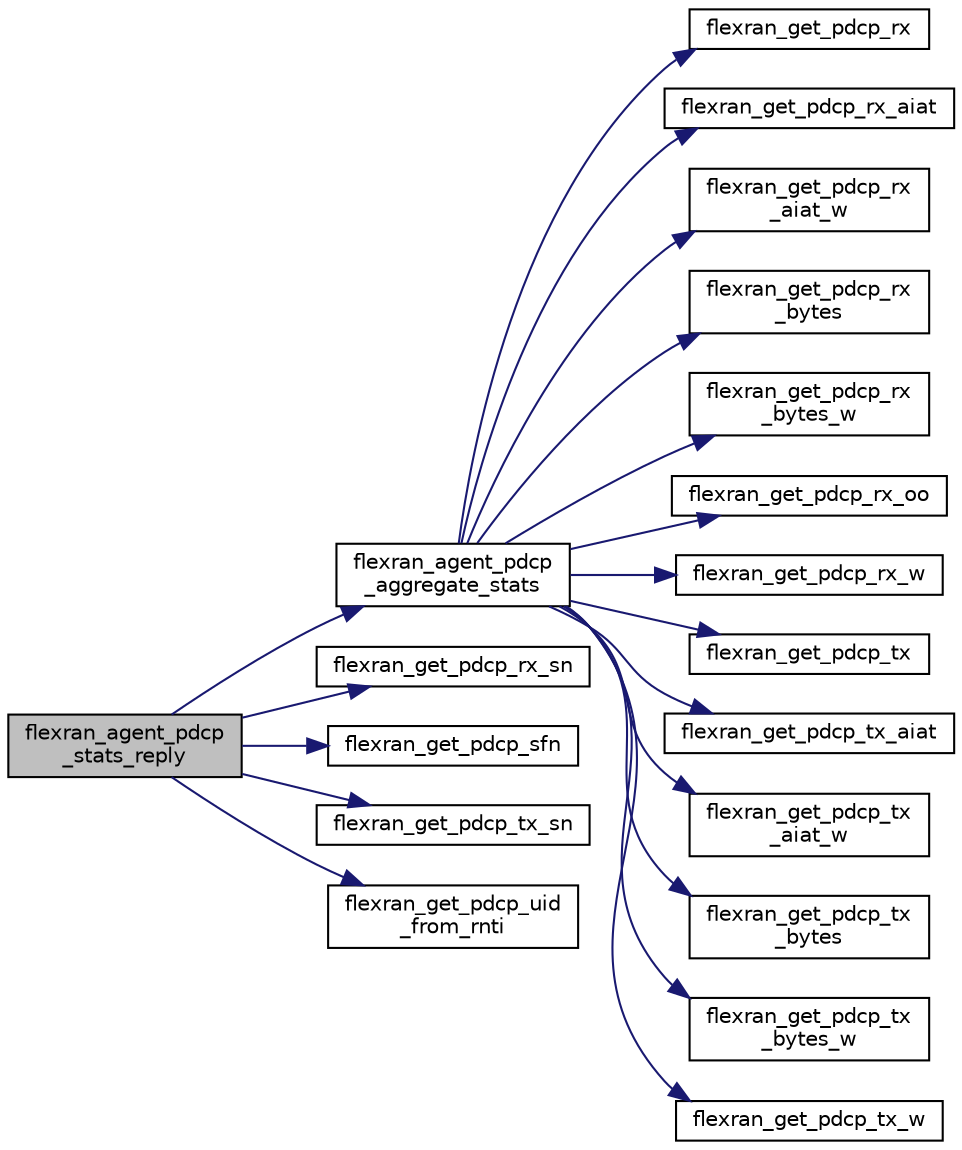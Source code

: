 digraph "flexran_agent_pdcp_stats_reply"
{
 // LATEX_PDF_SIZE
  edge [fontname="Helvetica",fontsize="10",labelfontname="Helvetica",labelfontsize="10"];
  node [fontname="Helvetica",fontsize="10",shape=record];
  rankdir="LR";
  Node1 [label="flexran_agent_pdcp\l_stats_reply",height=0.2,width=0.4,color="black", fillcolor="grey75", style="filled", fontcolor="black",tooltip=" "];
  Node1 -> Node2 [color="midnightblue",fontsize="10",style="solid",fontname="Helvetica"];
  Node2 [label="flexran_agent_pdcp\l_aggregate_stats",height=0.2,width=0.4,color="black", fillcolor="white", style="filled",URL="$flexran__agent__pdcp_8c.html#a7f661eb1bd3b59d3dce195f6439f7298",tooltip=" "];
  Node2 -> Node3 [color="midnightblue",fontsize="10",style="solid",fontname="Helvetica"];
  Node3 [label="flexran_get_pdcp_rx",height=0.2,width=0.4,color="black", fillcolor="white", style="filled",URL="$flexran__agent__ran__api_8c.html#a7d30674d178eb238b16aa3d6af3b6bdd",tooltip=" "];
  Node2 -> Node4 [color="midnightblue",fontsize="10",style="solid",fontname="Helvetica"];
  Node4 [label="flexran_get_pdcp_rx_aiat",height=0.2,width=0.4,color="black", fillcolor="white", style="filled",URL="$flexran__agent__ran__api_8c.html#a9375cbaa63df443c3b5301c204650f83",tooltip=" "];
  Node2 -> Node5 [color="midnightblue",fontsize="10",style="solid",fontname="Helvetica"];
  Node5 [label="flexran_get_pdcp_rx\l_aiat_w",height=0.2,width=0.4,color="black", fillcolor="white", style="filled",URL="$flexran__agent__ran__api_8c.html#adc1e73bdf497b5af17ae83a9a33c9bb9",tooltip=" "];
  Node2 -> Node6 [color="midnightblue",fontsize="10",style="solid",fontname="Helvetica"];
  Node6 [label="flexran_get_pdcp_rx\l_bytes",height=0.2,width=0.4,color="black", fillcolor="white", style="filled",URL="$flexran__agent__ran__api_8c.html#a247f8a9608b8419521ab9d4ad0712efb",tooltip=" "];
  Node2 -> Node7 [color="midnightblue",fontsize="10",style="solid",fontname="Helvetica"];
  Node7 [label="flexran_get_pdcp_rx\l_bytes_w",height=0.2,width=0.4,color="black", fillcolor="white", style="filled",URL="$flexran__agent__ran__api_8c.html#aef53de9e793a085e97832897e3b50a11",tooltip=" "];
  Node2 -> Node8 [color="midnightblue",fontsize="10",style="solid",fontname="Helvetica"];
  Node8 [label="flexran_get_pdcp_rx_oo",height=0.2,width=0.4,color="black", fillcolor="white", style="filled",URL="$flexran__agent__ran__api_8c.html#a69bfd029ba30fb75d2b873609e292a8e",tooltip=" "];
  Node2 -> Node9 [color="midnightblue",fontsize="10",style="solid",fontname="Helvetica"];
  Node9 [label="flexran_get_pdcp_rx_w",height=0.2,width=0.4,color="black", fillcolor="white", style="filled",URL="$flexran__agent__ran__api_8c.html#ae52a18e26206a5977f6cdd604a0a909d",tooltip=" "];
  Node2 -> Node10 [color="midnightblue",fontsize="10",style="solid",fontname="Helvetica"];
  Node10 [label="flexran_get_pdcp_tx",height=0.2,width=0.4,color="black", fillcolor="white", style="filled",URL="$flexran__agent__ran__api_8c.html#ac6c158a9f2aa6ed559d7310cc9fa2f4f",tooltip=" "];
  Node2 -> Node11 [color="midnightblue",fontsize="10",style="solid",fontname="Helvetica"];
  Node11 [label="flexran_get_pdcp_tx_aiat",height=0.2,width=0.4,color="black", fillcolor="white", style="filled",URL="$flexran__agent__ran__api_8c.html#adfc75e5851a86b737e59f975bdc23626",tooltip=" "];
  Node2 -> Node12 [color="midnightblue",fontsize="10",style="solid",fontname="Helvetica"];
  Node12 [label="flexran_get_pdcp_tx\l_aiat_w",height=0.2,width=0.4,color="black", fillcolor="white", style="filled",URL="$flexran__agent__ran__api_8c.html#af9ab7d5ea14b7dd3c844d105c08afd6b",tooltip=" "];
  Node2 -> Node13 [color="midnightblue",fontsize="10",style="solid",fontname="Helvetica"];
  Node13 [label="flexran_get_pdcp_tx\l_bytes",height=0.2,width=0.4,color="black", fillcolor="white", style="filled",URL="$flexran__agent__ran__api_8c.html#a12002cc3a0374e26b2a4ddf6ba3cbe91",tooltip=" "];
  Node2 -> Node14 [color="midnightblue",fontsize="10",style="solid",fontname="Helvetica"];
  Node14 [label="flexran_get_pdcp_tx\l_bytes_w",height=0.2,width=0.4,color="black", fillcolor="white", style="filled",URL="$flexran__agent__ran__api_8c.html#a0a5f89091774ffa0852ef6da6932a470",tooltip=" "];
  Node2 -> Node15 [color="midnightblue",fontsize="10",style="solid",fontname="Helvetica"];
  Node15 [label="flexran_get_pdcp_tx_w",height=0.2,width=0.4,color="black", fillcolor="white", style="filled",URL="$flexran__agent__ran__api_8c.html#ab1fc282814bcb3e0d6e3d16b45dd83dc",tooltip=" "];
  Node1 -> Node16 [color="midnightblue",fontsize="10",style="solid",fontname="Helvetica"];
  Node16 [label="flexran_get_pdcp_rx_sn",height=0.2,width=0.4,color="black", fillcolor="white", style="filled",URL="$flexran__agent__ran__api_8c.html#a516e941144c54945f4af7777c922aa6e",tooltip=" "];
  Node1 -> Node17 [color="midnightblue",fontsize="10",style="solid",fontname="Helvetica"];
  Node17 [label="flexran_get_pdcp_sfn",height=0.2,width=0.4,color="black", fillcolor="white", style="filled",URL="$flexran__agent__ran__api_8c.html#acb8655c31d8c3ed4919114d9c1431a67",tooltip=" "];
  Node1 -> Node18 [color="midnightblue",fontsize="10",style="solid",fontname="Helvetica"];
  Node18 [label="flexran_get_pdcp_tx_sn",height=0.2,width=0.4,color="black", fillcolor="white", style="filled",URL="$flexran__agent__ran__api_8c.html#a1e5f65b505b49b5343e5bc2086d9104c",tooltip=" "];
  Node1 -> Node19 [color="midnightblue",fontsize="10",style="solid",fontname="Helvetica"];
  Node19 [label="flexran_get_pdcp_uid\l_from_rnti",height=0.2,width=0.4,color="black", fillcolor="white", style="filled",URL="$flexran__agent__ran__api_8c.html#a9496d89a1293bdf59bc579991227d7b0",tooltip=" "];
}
